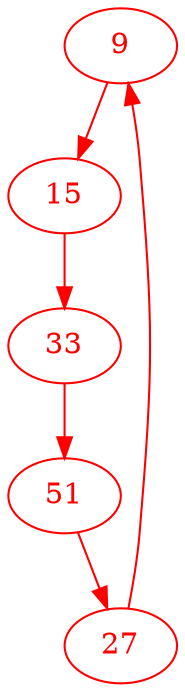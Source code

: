 digraph g{
node [color = red, fontcolor=red]; 9 15 27 33 51 ;
9 -> 15 [color=red] ;
15 -> 33 [color=red] ;
27 -> 9 [color=red] ;
33 -> 51 [color=red] ;
51 -> 27 [color=red] ;
}